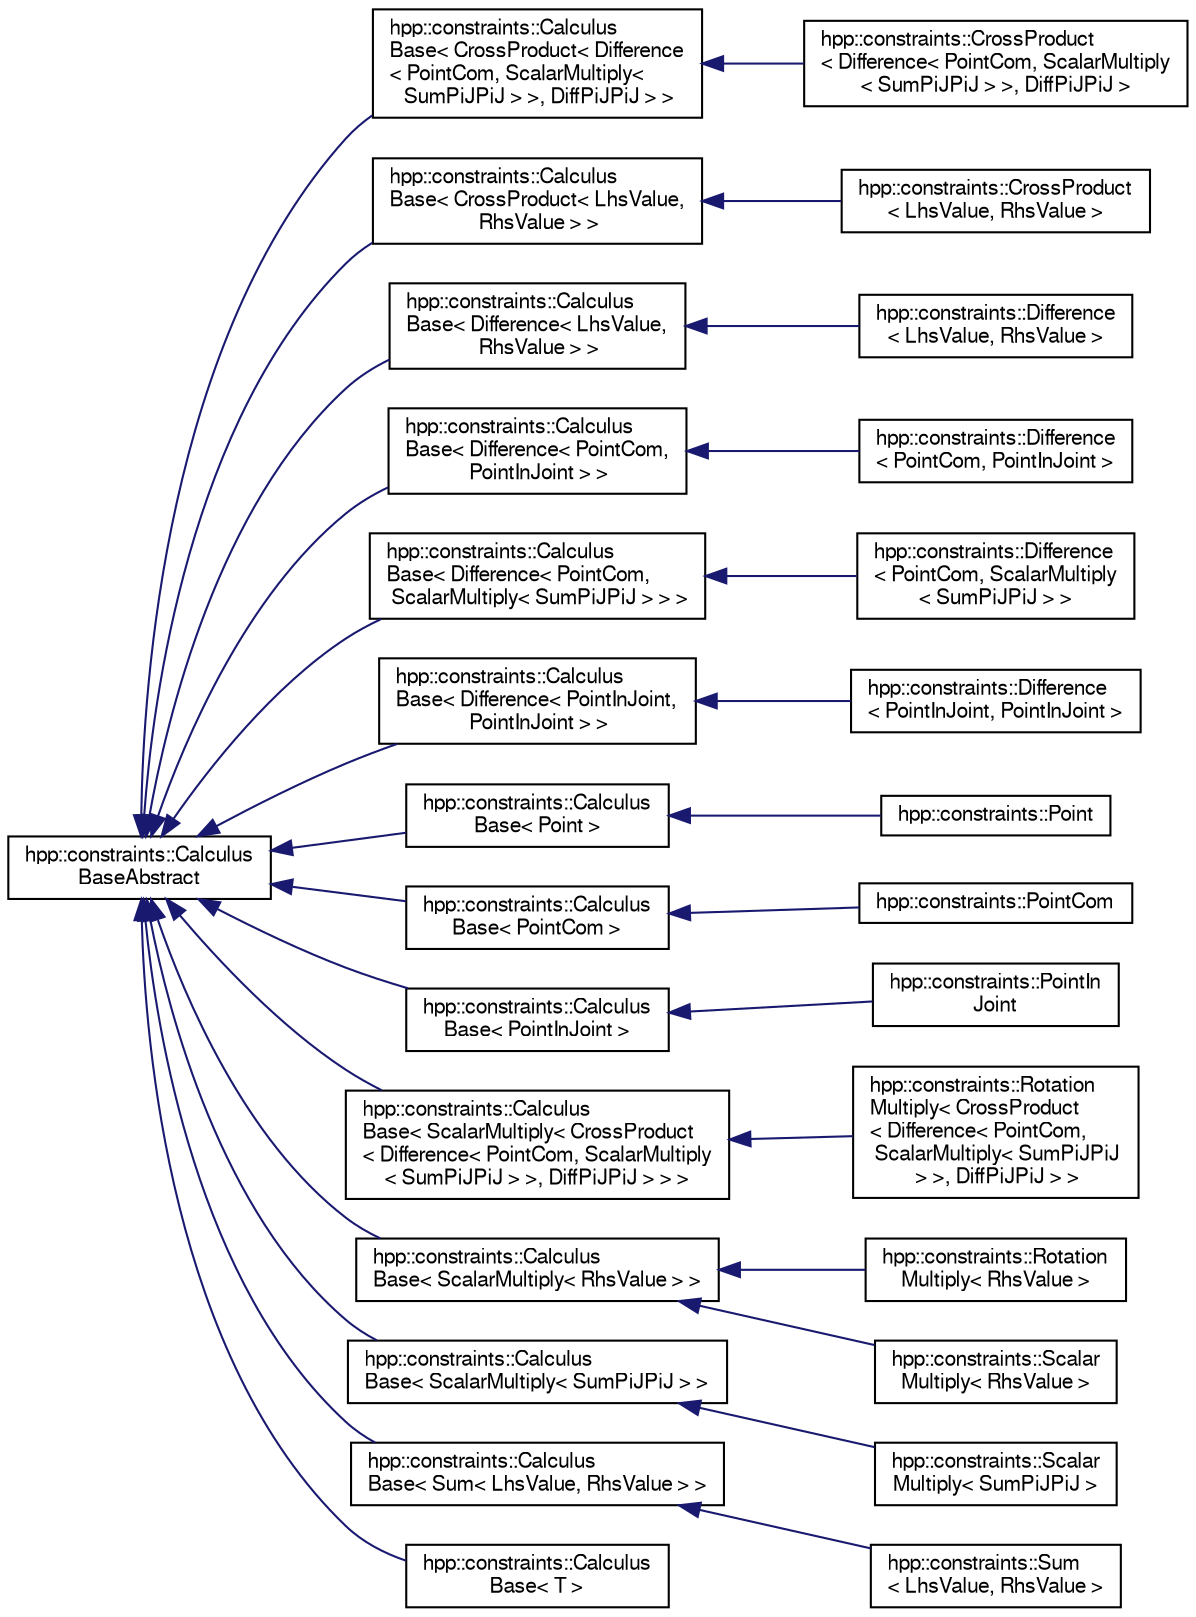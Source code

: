 digraph "Graphical Class Hierarchy"
{
  edge [fontname="FreeSans",fontsize="10",labelfontname="FreeSans",labelfontsize="10"];
  node [fontname="FreeSans",fontsize="10",shape=record];
  rankdir="LR";
  Node1 [label="hpp::constraints::Calculus\lBaseAbstract",height=0.2,width=0.4,color="black", fillcolor="white", style="filled",URL="$a00003.html",tooltip="Abstract class defining a basic common interface. "];
  Node1 -> Node2 [dir="back",color="midnightblue",fontsize="10",style="solid",fontname="FreeSans"];
  Node2 [label="hpp::constraints::Calculus\lBase\< CrossProduct\< Difference\l\< PointCom, ScalarMultiply\<\l SumPiJPiJ \> \>, DiffPiJPiJ \> \>",height=0.2,width=0.4,color="black", fillcolor="white", style="filled",URL="$a00002.html"];
  Node2 -> Node3 [dir="back",color="midnightblue",fontsize="10",style="solid",fontname="FreeSans"];
  Node3 [label="hpp::constraints::CrossProduct\l\< Difference\< PointCom, ScalarMultiply\l\< SumPiJPiJ \> \>, DiffPiJPiJ \>",height=0.2,width=0.4,color="black", fillcolor="white", style="filled",URL="$a00005.html"];
  Node1 -> Node4 [dir="back",color="midnightblue",fontsize="10",style="solid",fontname="FreeSans"];
  Node4 [label="hpp::constraints::Calculus\lBase\< CrossProduct\< LhsValue,\l RhsValue \> \>",height=0.2,width=0.4,color="black", fillcolor="white", style="filled",URL="$a00002.html"];
  Node4 -> Node5 [dir="back",color="midnightblue",fontsize="10",style="solid",fontname="FreeSans"];
  Node5 [label="hpp::constraints::CrossProduct\l\< LhsValue, RhsValue \>",height=0.2,width=0.4,color="black", fillcolor="white", style="filled",URL="$a00005.html",tooltip="Cross product of two expressions. "];
  Node1 -> Node6 [dir="back",color="midnightblue",fontsize="10",style="solid",fontname="FreeSans"];
  Node6 [label="hpp::constraints::Calculus\lBase\< Difference\< LhsValue,\l RhsValue \> \>",height=0.2,width=0.4,color="black", fillcolor="white", style="filled",URL="$a00002.html"];
  Node6 -> Node7 [dir="back",color="midnightblue",fontsize="10",style="solid",fontname="FreeSans"];
  Node7 [label="hpp::constraints::Difference\l\< LhsValue, RhsValue \>",height=0.2,width=0.4,color="black", fillcolor="white", style="filled",URL="$a00006.html",tooltip="Difference of two expressions. "];
  Node1 -> Node8 [dir="back",color="midnightblue",fontsize="10",style="solid",fontname="FreeSans"];
  Node8 [label="hpp::constraints::Calculus\lBase\< Difference\< PointCom,\l PointInJoint \> \>",height=0.2,width=0.4,color="black", fillcolor="white", style="filled",URL="$a00002.html"];
  Node8 -> Node9 [dir="back",color="midnightblue",fontsize="10",style="solid",fontname="FreeSans"];
  Node9 [label="hpp::constraints::Difference\l\< PointCom, PointInJoint \>",height=0.2,width=0.4,color="black", fillcolor="white", style="filled",URL="$a00006.html"];
  Node1 -> Node10 [dir="back",color="midnightblue",fontsize="10",style="solid",fontname="FreeSans"];
  Node10 [label="hpp::constraints::Calculus\lBase\< Difference\< PointCom,\l ScalarMultiply\< SumPiJPiJ \> \> \>",height=0.2,width=0.4,color="black", fillcolor="white", style="filled",URL="$a00002.html"];
  Node10 -> Node11 [dir="back",color="midnightblue",fontsize="10",style="solid",fontname="FreeSans"];
  Node11 [label="hpp::constraints::Difference\l\< PointCom, ScalarMultiply\l\< SumPiJPiJ \> \>",height=0.2,width=0.4,color="black", fillcolor="white", style="filled",URL="$a00006.html"];
  Node1 -> Node12 [dir="back",color="midnightblue",fontsize="10",style="solid",fontname="FreeSans"];
  Node12 [label="hpp::constraints::Calculus\lBase\< Difference\< PointInJoint,\l PointInJoint \> \>",height=0.2,width=0.4,color="black", fillcolor="white", style="filled",URL="$a00002.html"];
  Node12 -> Node13 [dir="back",color="midnightblue",fontsize="10",style="solid",fontname="FreeSans"];
  Node13 [label="hpp::constraints::Difference\l\< PointInJoint, PointInJoint \>",height=0.2,width=0.4,color="black", fillcolor="white", style="filled",URL="$a00006.html"];
  Node1 -> Node14 [dir="back",color="midnightblue",fontsize="10",style="solid",fontname="FreeSans"];
  Node14 [label="hpp::constraints::Calculus\lBase\< Point \>",height=0.2,width=0.4,color="black", fillcolor="white", style="filled",URL="$a00002.html"];
  Node14 -> Node15 [dir="back",color="midnightblue",fontsize="10",style="solid",fontname="FreeSans"];
  Node15 [label="hpp::constraints::Point",height=0.2,width=0.4,color="black", fillcolor="white", style="filled",URL="$a00011.html",tooltip="Basic expression representing a static point. "];
  Node1 -> Node16 [dir="back",color="midnightblue",fontsize="10",style="solid",fontname="FreeSans"];
  Node16 [label="hpp::constraints::Calculus\lBase\< PointCom \>",height=0.2,width=0.4,color="black", fillcolor="white", style="filled",URL="$a00002.html"];
  Node16 -> Node17 [dir="back",color="midnightblue",fontsize="10",style="solid",fontname="FreeSans"];
  Node17 [label="hpp::constraints::PointCom",height=0.2,width=0.4,color="black", fillcolor="white", style="filled",URL="$a00012.html",tooltip="Basic expression representing a COM. "];
  Node1 -> Node18 [dir="back",color="midnightblue",fontsize="10",style="solid",fontname="FreeSans"];
  Node18 [label="hpp::constraints::Calculus\lBase\< PointInJoint \>",height=0.2,width=0.4,color="black", fillcolor="white", style="filled",URL="$a00002.html"];
  Node18 -> Node19 [dir="back",color="midnightblue",fontsize="10",style="solid",fontname="FreeSans"];
  Node19 [label="hpp::constraints::PointIn\lJoint",height=0.2,width=0.4,color="black", fillcolor="white", style="filled",URL="$a00013.html",tooltip="Basic expression representing a point in a joint frame. "];
  Node1 -> Node20 [dir="back",color="midnightblue",fontsize="10",style="solid",fontname="FreeSans"];
  Node20 [label="hpp::constraints::Calculus\lBase\< ScalarMultiply\< CrossProduct\l\< Difference\< PointCom, ScalarMultiply\l\< SumPiJPiJ \> \>, DiffPiJPiJ \> \> \>",height=0.2,width=0.4,color="black", fillcolor="white", style="filled",URL="$a00002.html"];
  Node20 -> Node21 [dir="back",color="midnightblue",fontsize="10",style="solid",fontname="FreeSans"];
  Node21 [label="hpp::constraints::Rotation\lMultiply\< CrossProduct\l\< Difference\< PointCom,\l ScalarMultiply\< SumPiJPiJ\l \> \>, DiffPiJPiJ \> \>",height=0.2,width=0.4,color="black", fillcolor="white", style="filled",URL="$a00019.html"];
  Node1 -> Node22 [dir="back",color="midnightblue",fontsize="10",style="solid",fontname="FreeSans"];
  Node22 [label="hpp::constraints::Calculus\lBase\< ScalarMultiply\< RhsValue \> \>",height=0.2,width=0.4,color="black", fillcolor="white", style="filled",URL="$a00002.html"];
  Node22 -> Node23 [dir="back",color="midnightblue",fontsize="10",style="solid",fontname="FreeSans"];
  Node23 [label="hpp::constraints::Rotation\lMultiply\< RhsValue \>",height=0.2,width=0.4,color="black", fillcolor="white", style="filled",URL="$a00019.html",tooltip="Multiplication of an expression by a rotation matrix. "];
  Node22 -> Node24 [dir="back",color="midnightblue",fontsize="10",style="solid",fontname="FreeSans"];
  Node24 [label="hpp::constraints::Scalar\lMultiply\< RhsValue \>",height=0.2,width=0.4,color="black", fillcolor="white", style="filled",URL="$a00020.html",tooltip="Multiplication of an expression by a scalar. "];
  Node1 -> Node25 [dir="back",color="midnightblue",fontsize="10",style="solid",fontname="FreeSans"];
  Node25 [label="hpp::constraints::Calculus\lBase\< ScalarMultiply\< SumPiJPiJ \> \>",height=0.2,width=0.4,color="black", fillcolor="white", style="filled",URL="$a00002.html"];
  Node25 -> Node26 [dir="back",color="midnightblue",fontsize="10",style="solid",fontname="FreeSans"];
  Node26 [label="hpp::constraints::Scalar\lMultiply\< SumPiJPiJ \>",height=0.2,width=0.4,color="black", fillcolor="white", style="filled",URL="$a00020.html"];
  Node1 -> Node27 [dir="back",color="midnightblue",fontsize="10",style="solid",fontname="FreeSans"];
  Node27 [label="hpp::constraints::Calculus\lBase\< Sum\< LhsValue, RhsValue \> \>",height=0.2,width=0.4,color="black", fillcolor="white", style="filled",URL="$a00002.html"];
  Node27 -> Node28 [dir="back",color="midnightblue",fontsize="10",style="solid",fontname="FreeSans"];
  Node28 [label="hpp::constraints::Sum\l\< LhsValue, RhsValue \>",height=0.2,width=0.4,color="black", fillcolor="white", style="filled",URL="$a00022.html",tooltip="Sum of two expressions. "];
  Node1 -> Node29 [dir="back",color="midnightblue",fontsize="10",style="solid",fontname="FreeSans"];
  Node29 [label="hpp::constraints::Calculus\lBase\< T \>",height=0.2,width=0.4,color="black", fillcolor="white", style="filled",URL="$a00002.html",tooltip="Main abstract class. "];
}
